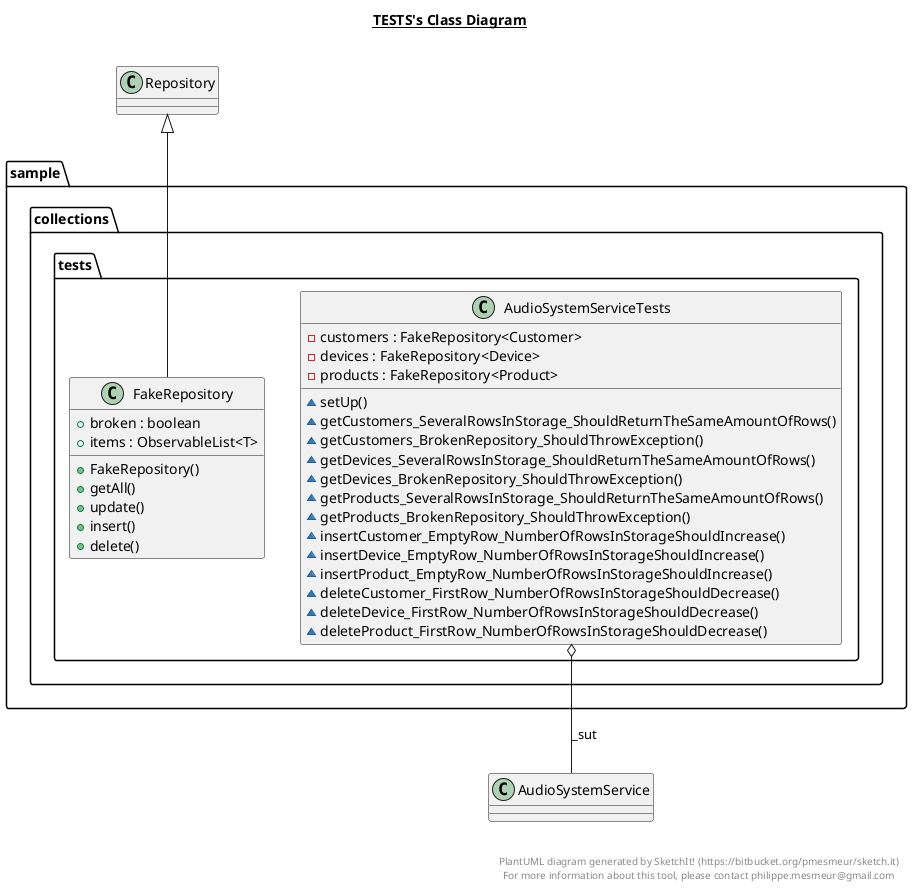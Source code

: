 @startuml

title __TESTS's Class Diagram__\n

  package sample {
    package sample.collections {
      package sample.collections.tests {
        class AudioSystemServiceTests {
            - customers : FakeRepository<Customer>
            - devices : FakeRepository<Device>
            - products : FakeRepository<Product>
            ~ setUp()
            ~ getCustomers_SeveralRowsInStorage_ShouldReturnTheSameAmountOfRows()
            ~ getCustomers_BrokenRepository_ShouldThrowException()
            ~ getDevices_SeveralRowsInStorage_ShouldReturnTheSameAmountOfRows()
            ~ getDevices_BrokenRepository_ShouldThrowException()
            ~ getProducts_SeveralRowsInStorage_ShouldReturnTheSameAmountOfRows()
            ~ getProducts_BrokenRepository_ShouldThrowException()
            ~ insertCustomer_EmptyRow_NumberOfRowsInStorageShouldIncrease()
            ~ insertDevice_EmptyRow_NumberOfRowsInStorageShouldIncrease()
            ~ insertProduct_EmptyRow_NumberOfRowsInStorageShouldIncrease()
            ~ deleteCustomer_FirstRow_NumberOfRowsInStorageShouldDecrease()
            ~ deleteDevice_FirstRow_NumberOfRowsInStorageShouldDecrease()
            ~ deleteProduct_FirstRow_NumberOfRowsInStorageShouldDecrease()
        }
      }
    }
  }
  

  package sample {
    package sample.collections {
      package sample.collections.tests {
        class FakeRepository {
            + broken : boolean
            + items : ObservableList<T>
            + FakeRepository()
            + getAll()
            + update()
            + insert()
            + delete()
        }
      }
    }
  }
  

  AudioSystemServiceTests o-- AudioSystemService : _sut
  FakeRepository -up-|> Repository


right footer


PlantUML diagram generated by SketchIt! (https://bitbucket.org/pmesmeur/sketch.it)
For more information about this tool, please contact philippe.mesmeur@gmail.com
endfooter

@enduml
